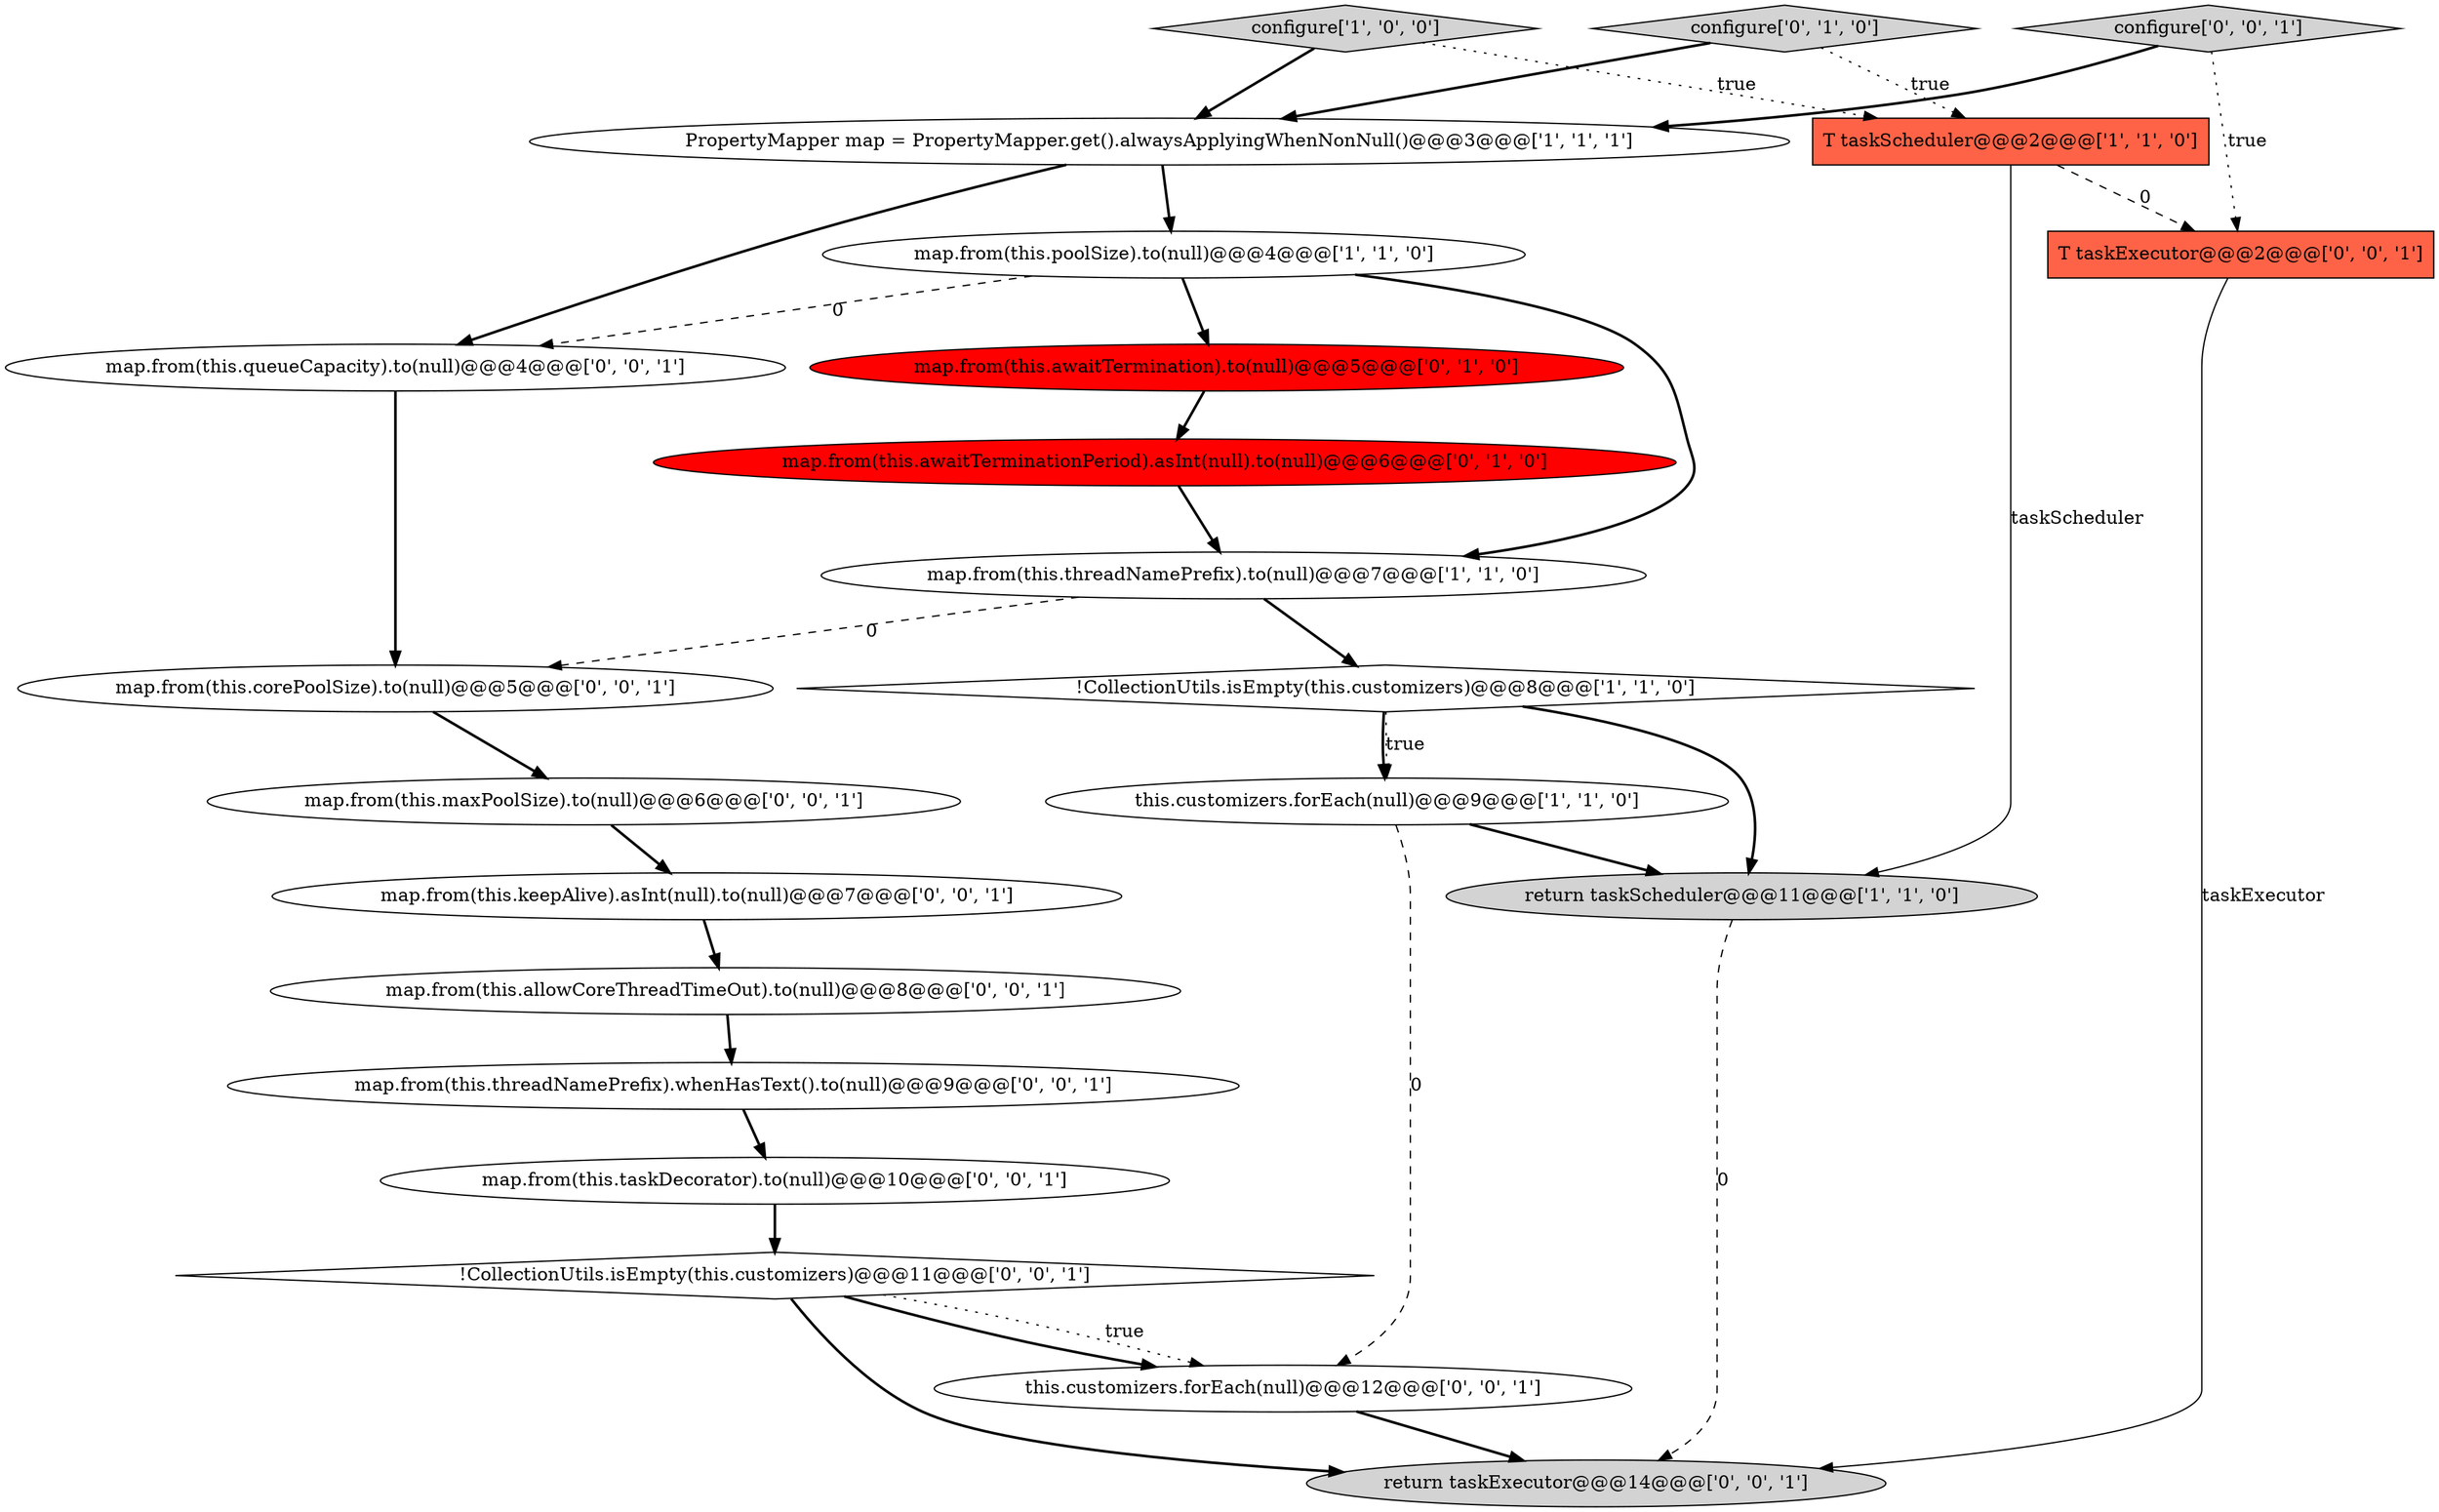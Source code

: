 digraph {
17 [style = filled, label = "map.from(this.queueCapacity).to(null)@@@4@@@['0', '0', '1']", fillcolor = white, shape = ellipse image = "AAA0AAABBB3BBB"];
16 [style = filled, label = "map.from(this.taskDecorator).to(null)@@@10@@@['0', '0', '1']", fillcolor = white, shape = ellipse image = "AAA0AAABBB3BBB"];
6 [style = filled, label = "map.from(this.threadNamePrefix).to(null)@@@7@@@['1', '1', '0']", fillcolor = white, shape = ellipse image = "AAA0AAABBB1BBB"];
2 [style = filled, label = "configure['1', '0', '0']", fillcolor = lightgray, shape = diamond image = "AAA0AAABBB1BBB"];
13 [style = filled, label = "!CollectionUtils.isEmpty(this.customizers)@@@11@@@['0', '0', '1']", fillcolor = white, shape = diamond image = "AAA0AAABBB3BBB"];
12 [style = filled, label = "map.from(this.keepAlive).asInt(null).to(null)@@@7@@@['0', '0', '1']", fillcolor = white, shape = ellipse image = "AAA0AAABBB3BBB"];
7 [style = filled, label = "map.from(this.poolSize).to(null)@@@4@@@['1', '1', '0']", fillcolor = white, shape = ellipse image = "AAA0AAABBB1BBB"];
1 [style = filled, label = "T taskScheduler@@@2@@@['1', '1', '0']", fillcolor = tomato, shape = box image = "AAA0AAABBB1BBB"];
22 [style = filled, label = "map.from(this.corePoolSize).to(null)@@@5@@@['0', '0', '1']", fillcolor = white, shape = ellipse image = "AAA0AAABBB3BBB"];
0 [style = filled, label = "this.customizers.forEach(null)@@@9@@@['1', '1', '0']", fillcolor = white, shape = ellipse image = "AAA0AAABBB1BBB"];
3 [style = filled, label = "!CollectionUtils.isEmpty(this.customizers)@@@8@@@['1', '1', '0']", fillcolor = white, shape = diamond image = "AAA0AAABBB1BBB"];
5 [style = filled, label = "PropertyMapper map = PropertyMapper.get().alwaysApplyingWhenNonNull()@@@3@@@['1', '1', '1']", fillcolor = white, shape = ellipse image = "AAA0AAABBB1BBB"];
14 [style = filled, label = "configure['0', '0', '1']", fillcolor = lightgray, shape = diamond image = "AAA0AAABBB3BBB"];
18 [style = filled, label = "this.customizers.forEach(null)@@@12@@@['0', '0', '1']", fillcolor = white, shape = ellipse image = "AAA0AAABBB3BBB"];
15 [style = filled, label = "map.from(this.threadNamePrefix).whenHasText().to(null)@@@9@@@['0', '0', '1']", fillcolor = white, shape = ellipse image = "AAA0AAABBB3BBB"];
19 [style = filled, label = "map.from(this.maxPoolSize).to(null)@@@6@@@['0', '0', '1']", fillcolor = white, shape = ellipse image = "AAA0AAABBB3BBB"];
21 [style = filled, label = "return taskExecutor@@@14@@@['0', '0', '1']", fillcolor = lightgray, shape = ellipse image = "AAA0AAABBB3BBB"];
11 [style = filled, label = "map.from(this.allowCoreThreadTimeOut).to(null)@@@8@@@['0', '0', '1']", fillcolor = white, shape = ellipse image = "AAA0AAABBB3BBB"];
9 [style = filled, label = "configure['0', '1', '0']", fillcolor = lightgray, shape = diamond image = "AAA0AAABBB2BBB"];
20 [style = filled, label = "T taskExecutor@@@2@@@['0', '0', '1']", fillcolor = tomato, shape = box image = "AAA0AAABBB3BBB"];
4 [style = filled, label = "return taskScheduler@@@11@@@['1', '1', '0']", fillcolor = lightgray, shape = ellipse image = "AAA0AAABBB1BBB"];
10 [style = filled, label = "map.from(this.awaitTerminationPeriod).asInt(null).to(null)@@@6@@@['0', '1', '0']", fillcolor = red, shape = ellipse image = "AAA1AAABBB2BBB"];
8 [style = filled, label = "map.from(this.awaitTermination).to(null)@@@5@@@['0', '1', '0']", fillcolor = red, shape = ellipse image = "AAA1AAABBB2BBB"];
6->3 [style = bold, label=""];
8->10 [style = bold, label=""];
13->18 [style = dotted, label="true"];
16->13 [style = bold, label=""];
22->19 [style = bold, label=""];
19->12 [style = bold, label=""];
7->17 [style = dashed, label="0"];
12->11 [style = bold, label=""];
17->22 [style = bold, label=""];
7->8 [style = bold, label=""];
5->17 [style = bold, label=""];
15->16 [style = bold, label=""];
3->4 [style = bold, label=""];
10->6 [style = bold, label=""];
4->21 [style = dashed, label="0"];
6->22 [style = dashed, label="0"];
11->15 [style = bold, label=""];
3->0 [style = bold, label=""];
1->20 [style = dashed, label="0"];
14->20 [style = dotted, label="true"];
20->21 [style = solid, label="taskExecutor"];
0->4 [style = bold, label=""];
2->1 [style = dotted, label="true"];
7->6 [style = bold, label=""];
3->0 [style = dotted, label="true"];
9->1 [style = dotted, label="true"];
9->5 [style = bold, label=""];
0->18 [style = dashed, label="0"];
5->7 [style = bold, label=""];
13->18 [style = bold, label=""];
18->21 [style = bold, label=""];
13->21 [style = bold, label=""];
1->4 [style = solid, label="taskScheduler"];
2->5 [style = bold, label=""];
14->5 [style = bold, label=""];
}
